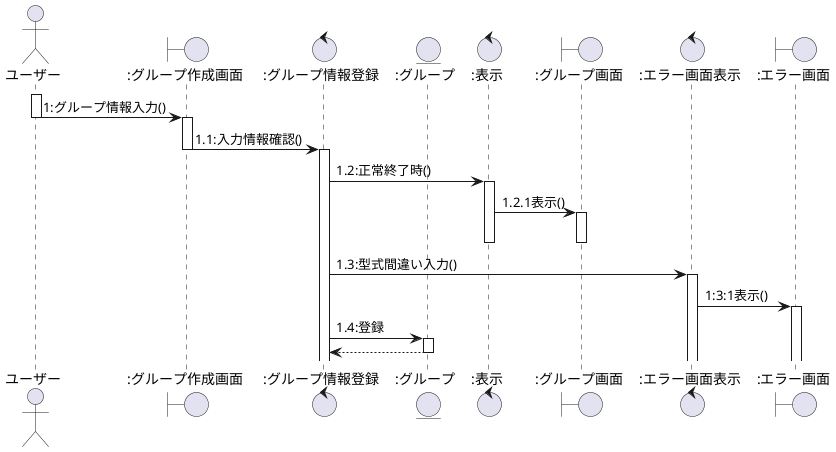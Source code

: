 @startuml グループ作成シーケンス図
actor ユーザー as 0
boundary ":グループ作成画面" as a
control ":グループ情報登録" as b
entity ":グループ" as c
control ":表示" as d
boundary ":グループ画面" as e
control ":エラー画面表示" as f
boundary ":エラー画面" as g

activate 0
    0 -> a:1:グループ情報入力()
    deactivate 0
    activate a
    a -> b:1.1:入力情報確認()
    deactivate a
    activate b
    b -> d:1.2:正常終了時()
    activate d
    d -> e:1.2.1表示()
    activate e
    deactivate e
    deactivate d
    b -> f:1.3:型式間違い入力()
    activate f
    f -> g:1:3:1表示()
    activate g
    b -> c:1.4:登録
    activate c
    c --> b
    deactivate c
@enduml

@startuml グループ参加シーケンス図
actor ユーザー as 0
boundary ":グループ参加画面" as a
control ":入力内容照合" as b
entity ":グループ" as c
control ":表示" as d
boundary ":グループ画面" as e
control ":エラー画面表示" as f
boundary ":エラー画面" as g

activate 0
    0 -> a:1:グループID、パスワード入力()
    deactivate 0
    activate a
    a -> b:1.2:入力内容確認()
    deactivate a
    activate b
    b -> d:1.3:正常終了時()
    activate d
    d -> e:1.3.1:表示()
    activate e
    deactivate e
    deactivate d
    b -> f:1.4:入力間違い()
    activate f
    f -> g:1.4.1:表示()
    activate g
    b -> c:1.5:照合()
    activate c
    c --> b
    deactivate c 
@enduml

@startuml グループ退出シーケンス図
actor ユーザー as 0
boundary ":グループ確認画面" as a
control ":表示" as b
boundary ":退出ダイアログ" as c
control ":更新" as d
entity ":グループ" as e
control ":表示" as f
boundary ":トップページ" as g
control ":表示" as h
boundary ":退出処理エラー" as i

activate 0
    0 -> a:1:退出をクリック()
    activate a
    a -> b:1:1:入力内容確認()
    deactivate a
    activate b
    b -> c:1:1:1:表示()
    deactivate b
    activate c
    0 -> c:1:2:はい/いいえを選択()
    deactivate 0
    c -> a:2:1:いいえ選択時()
    activate a
    c -> d:2:2:()
    activate d
    d -> f:3:1:正常終了時()
    activate f
    f -> g:3:1:1表示()
    activate g
    deactivate f
    deactivate g
    d -> h:3:2:システム不良時()
    activate h
    h -> i:3:2:1:表示()
    activate i
    d -> e:3:3:更新()
    activate e
    e --> d
    deactivate d
@enduml

@startuml 状況変更シーケンス図
actor ユーザー as 0
boundary ":マップ画面" as a
control ":ユーザー状況変更" as b
entity ":ユーザー" as c
control ":表示" as d
boundary ":マップ画面" as e
control ":表示" as f
boundary ":情報更新エラー画面" as g

activate 0
    0 -> a:1:自分の状況をクリック()
    deactivate 0
    activate a
    a -> b:1:1:変更確認()
    deactivate a
    activate b
    b -> d:1.2:正常終了時()
    activate d
    d -> e:1:2:1:表示()
    activate e
    deactivate e
    deactivate d
    b -> f:1.3:システム不良時()
    activate f
    f -> g:1:3:1表示()
    activate g
    b -> c:1:4:変更()
    activate c
    c --> b
    deactivate c 
@enduml

@startuml ルート表示シーケンス図
actor ユーザー as 0
boundary ":マップ画面" as a
control ":位置情報取得" as b
entity ":位置情報" as c
control ":ルート作成" as d
boundary ":マップ画面" as e
control ":表示" as f
boundary ":ルート更新エラー画面" as g

activate 0
    0 -> a:1:ルート作成()
    deactivate 0
    activate a
    a -> b:1:1:起動()
    deactivate a
    activate b
    b -> d:1.2:正常終了時()
    activate d
    d -> e:1:2:1:表示()
    activate e
    deactivate e
    deactivate d
    b -> f:1.3:システム不良時()
    activate f
    f -> g:1:3:1:表示()
    activate g
    b -> c:1:4:位置情報()
    activate c
    c --> b
    deactivate c 
@enduml

@startuml システム管理者チャットシーケンス図
actor ユーザー as 0
boundary ":トップページ" as a
control ":取得" as b
entity ":メッセージ" as c
control ":表示" as d
boundary ":チャット更新エラー画面" as e
boundary ":チャット画面" as f
control ":追加" as g
entity ":メッセージ" as h

activate 0
    0 -> a:1:チャットをクリック()
    deactivate 0
    activate a
    a -> b:1.1:取得()
    deactivate a
    activate b
    b -> c:1.2:表示()
    activate c
    c --> b
    deactivate c
    alt [異常時]
    b -> d:1.3:システム不良時()
    activate d
    d --> b
    d -> e:1.3.1:表示()
    deactivate d
    activate e
    e -[hidden]-> e
    deactivate e
    else [正常時]
    b -> d:1.4:正常終了時()
    
    activate d
    d --> b
    d -> f:1.4.1:表示()
    deactivate b
    activate f
    
    f --> d
    deactivate d
    0 -> f:1.3:メッセージを送信()
    activate 0
    f --> 0
    deactivate 0
    f -> g:2.1:追加()
    activate g
    g --> f
    deactivate f
    g -> h:2.2:追加()
    activate h
    h --> g
    deactivate h
    deactivate g
    end
    

@enduml

@startuml 位置情報表示シーケンス図
actor ユーザー as 0
boundary ":マップ画面" as a
control ":データ取得" as b
entity ":位置情報" as c
control ":表示" as d
boundary ":マップ画面" as e
control ":表示" as f
boundary ":エラー内容ポップアップ" as g
control ":表示" as h
boundary ":マップ画面" as i

activate 0
    0 -> a:1:マップ選択()
    deactivate 0
    activate a
    a -> b:1.1:取得()
    deactivate a
    activate b
    b -> d:1.1:1正常終了時()
    activate d
    d -> e:1:1:2:表示()
    activate e
    deactivate e
    deactivate d
    b -> f:1.2:自身の位置情報が取得できない場合()
    activate f
    f -> g:1..1:マップ上表示()
    activate g
    deactivate f
    deactivate g
    deactivate d
    b -> h:1.3:1:グループメンバーの位置情報が取得ができない場合()
    activate h
    h -> i:1:3:2:表示()
    activate i
    b -> c:1:4:位置情報表示
    activate c
    c --> b
    deactivate c 
@enduml

@startuml パスワード変更シーケンス図

actor ユーザー as 0
Boundary ":ログイン画面" as a
Boundary ":パスワード忘れ画面" as b
Control ":メールアドレス認証" as c
Entity ":ユーザー" as d
Boundary ":メール送信" as e
Boundary ":メールアドレスエラー" as f
Boundary ":パスワード変更画面" as g
Control ":パスワード更新" as h
Entity ":ユーザー" as i
Boundary ":ログイン画面" as j
Boundary ":パスワードエラー" as k

activate 0
    0 -> a :1: パスワード忘れた場合をクリック()
activate a
    a -> b :1.1: 表示()
deactivate a
activate b

    0 -> b :2: メールアドレスを入力する()
    b -> c :2.1: 起動()
deactivate b
activate c
    c -> d :2.2.1: メールアドレス認証()
activate d
    c <-- d
deactivate d
alt [正常]
    c -> e :2.2.2: 送信()
activate e
deactivate e
else [メールアドレス無効時]
    c -> f :2.2.3: エラー発生時:表示()
deactivate c
activate f
f -[hidden]-> f
deactivate f
end

activate 0
    0 -> g :3: 新規パスワードを入力()
activate g
    g -> h :3.1: 起動()
deactivate g
activate h
    h -> i :3.1.1: パスワード更新()
activate i
    h <-- i
deactivate i
alt [正常]
    h -> j :3.1.2: 送信()
activate j
deactivate j
else [パスワードエラー時]
    h -> k :3.1.3: エラー発生時:表示()
deactivate h
activate k
k -[hidden]-> k
deactivate k
end
deactivate 0

@enduml